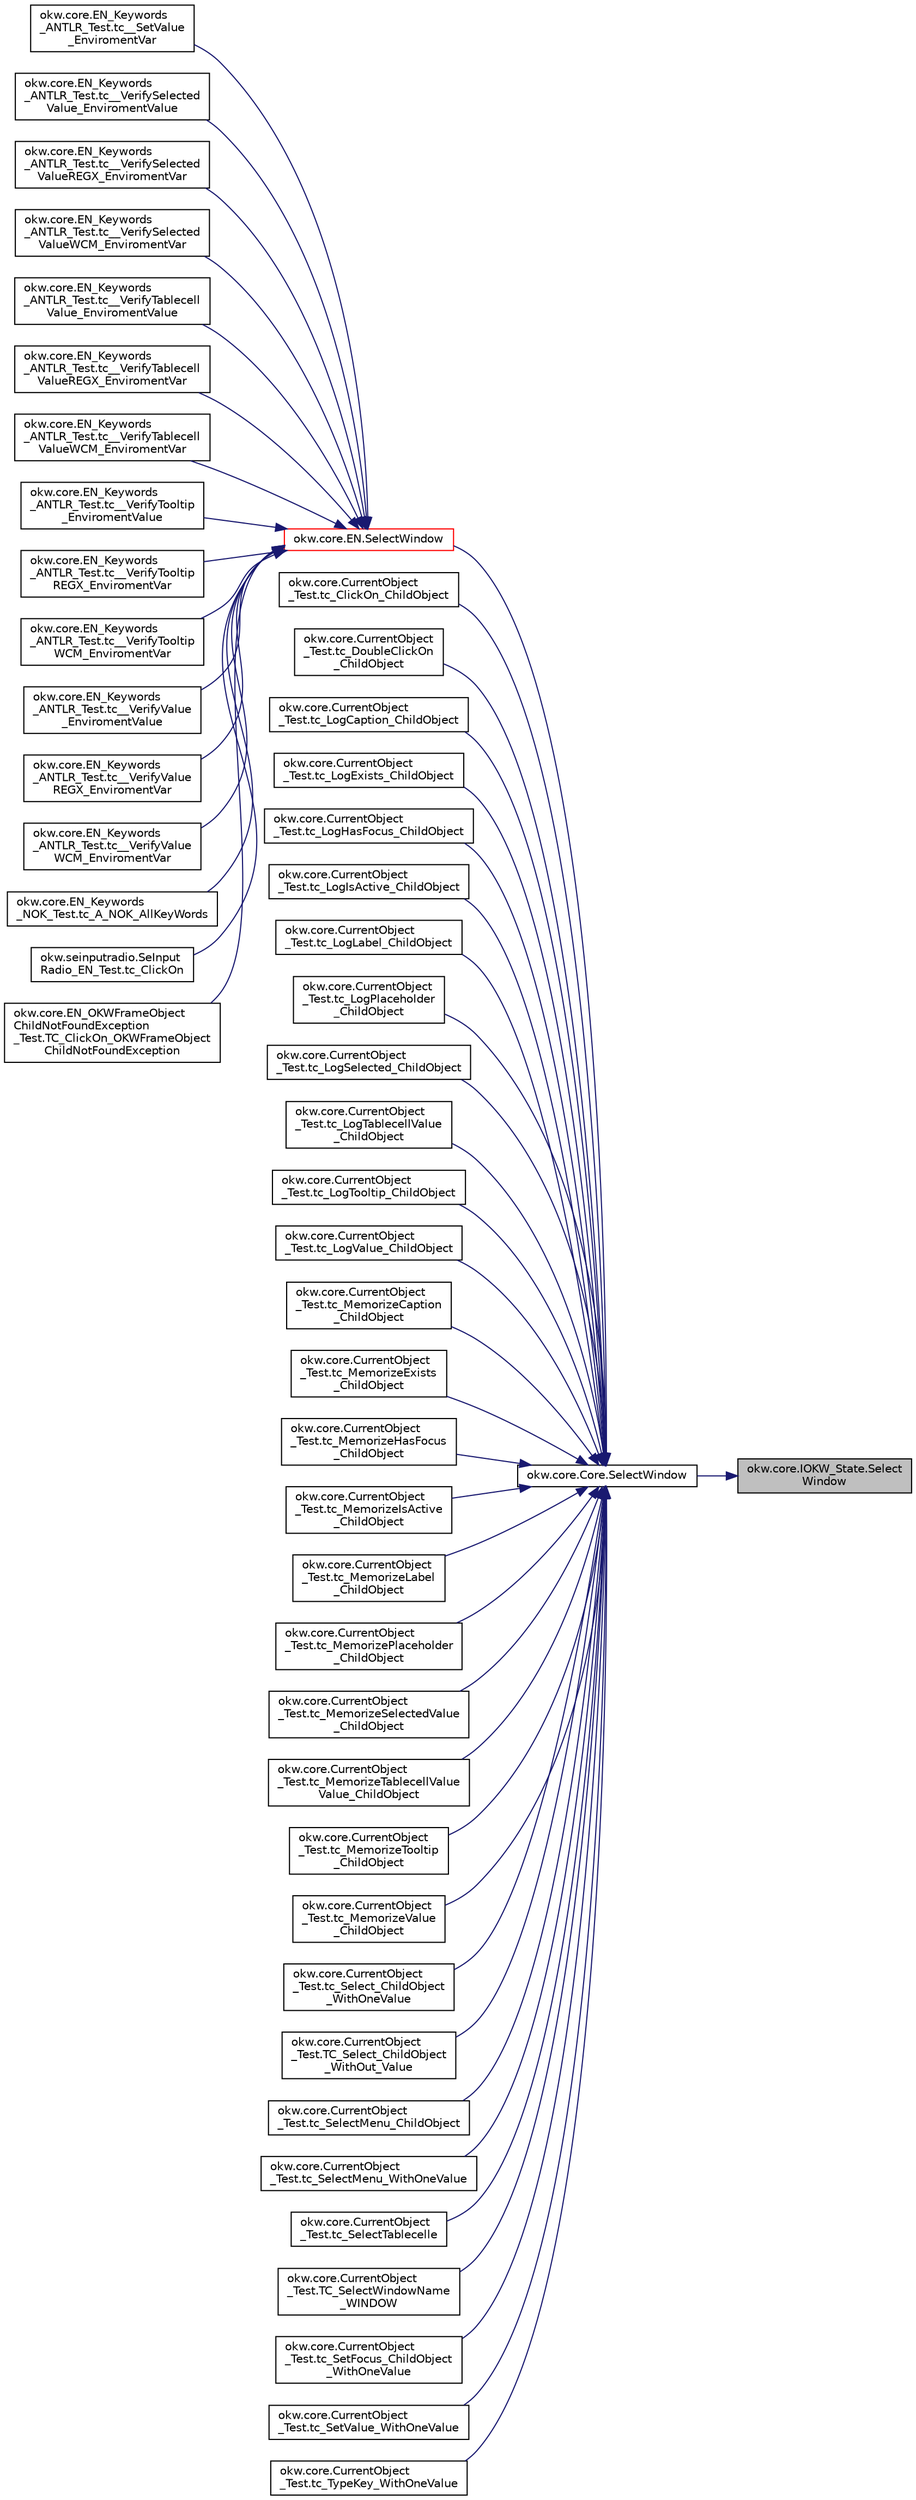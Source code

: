 digraph "okw.core.IOKW_State.SelectWindow"
{
 // INTERACTIVE_SVG=YES
 // LATEX_PDF_SIZE
  edge [fontname="Helvetica",fontsize="10",labelfontname="Helvetica",labelfontsize="10"];
  node [fontname="Helvetica",fontsize="10",shape=record];
  rankdir="RL";
  Node1 [label="okw.core.IOKW_State.Select\lWindow",height=0.2,width=0.4,color="black", fillcolor="grey75", style="filled", fontcolor="black",tooltip="Setzt den Kontext auf das gegebene Fenster."];
  Node1 -> Node2 [dir="back",color="midnightblue",fontsize="10",style="solid",fontname="Helvetica"];
  Node2 [label="okw.core.Core.SelectWindow",height=0.2,width=0.4,color="black", fillcolor="white", style="filled",URL="$classokw_1_1core_1_1_core.html#a6a68660eb5e34965522896e2a5c48314",tooltip="Setzt den Kontext auf das gegebene Fenster."];
  Node2 -> Node3 [dir="back",color="midnightblue",fontsize="10",style="solid",fontname="Helvetica"];
  Node3 [label="okw.core.EN.SelectWindow",height=0.2,width=0.4,color="red", fillcolor="white", style="filled",URL="$classokw_1_1core_1_1_e_n.html#a2b61c2b39a9cfdbdfd25fe0e3d43785b",tooltip="Setzt den Kontext auf das gegebene Fenster."];
  Node3 -> Node4 [dir="back",color="midnightblue",fontsize="10",style="solid",fontname="Helvetica"];
  Node4 [label="okw.core.EN_Keywords\l_ANTLR_Test.tc__SetValue\l_EnviromentVar",height=0.2,width=0.4,color="black", fillcolor="white", style="filled",URL="$classokw_1_1core_1_1_e_n___keywords___a_n_t_l_r___test.html#a60d9444ea7b5cb390ba0d46d0f925590",tooltip="Prüft das Keyword Typekey mit dem Ziel, ob Umgebungsvariablen richtig eingesetzt werden."];
  Node3 -> Node5 [dir="back",color="midnightblue",fontsize="10",style="solid",fontname="Helvetica"];
  Node5 [label="okw.core.EN_Keywords\l_ANTLR_Test.tc__VerifySelected\lValue_EnviromentValue",height=0.2,width=0.4,color="black", fillcolor="white", style="filled",URL="$classokw_1_1core_1_1_e_n___keywords___a_n_t_l_r___test.html#a4a3c50b3260d3b7e3218e073177ab15e",tooltip=" "];
  Node3 -> Node6 [dir="back",color="midnightblue",fontsize="10",style="solid",fontname="Helvetica"];
  Node6 [label="okw.core.EN_Keywords\l_ANTLR_Test.tc__VerifySelected\lValueREGX_EnviromentVar",height=0.2,width=0.4,color="black", fillcolor="white", style="filled",URL="$classokw_1_1core_1_1_e_n___keywords___a_n_t_l_r___test.html#afabf60afd1ddf1d4b3546c9530500dc1",tooltip=" "];
  Node3 -> Node7 [dir="back",color="midnightblue",fontsize="10",style="solid",fontname="Helvetica"];
  Node7 [label="okw.core.EN_Keywords\l_ANTLR_Test.tc__VerifySelected\lValueWCM_EnviromentVar",height=0.2,width=0.4,color="black", fillcolor="white", style="filled",URL="$classokw_1_1core_1_1_e_n___keywords___a_n_t_l_r___test.html#ac3f010481750c1255097fe515af00dc2",tooltip=" "];
  Node3 -> Node8 [dir="back",color="midnightblue",fontsize="10",style="solid",fontname="Helvetica"];
  Node8 [label="okw.core.EN_Keywords\l_ANTLR_Test.tc__VerifyTablecell\lValue_EnviromentValue",height=0.2,width=0.4,color="black", fillcolor="white", style="filled",URL="$classokw_1_1core_1_1_e_n___keywords___a_n_t_l_r___test.html#a72e44e1956bf9f61beee3c0c4a0a0529",tooltip=" "];
  Node3 -> Node9 [dir="back",color="midnightblue",fontsize="10",style="solid",fontname="Helvetica"];
  Node9 [label="okw.core.EN_Keywords\l_ANTLR_Test.tc__VerifyTablecell\lValueREGX_EnviromentVar",height=0.2,width=0.4,color="black", fillcolor="white", style="filled",URL="$classokw_1_1core_1_1_e_n___keywords___a_n_t_l_r___test.html#a658bef6cf5ddb1f36aae666c2df0e2b4",tooltip=" "];
  Node3 -> Node10 [dir="back",color="midnightblue",fontsize="10",style="solid",fontname="Helvetica"];
  Node10 [label="okw.core.EN_Keywords\l_ANTLR_Test.tc__VerifyTablecell\lValueWCM_EnviromentVar",height=0.2,width=0.4,color="black", fillcolor="white", style="filled",URL="$classokw_1_1core_1_1_e_n___keywords___a_n_t_l_r___test.html#a279312baae8a9002d12c8612a683b686",tooltip=" "];
  Node3 -> Node11 [dir="back",color="midnightblue",fontsize="10",style="solid",fontname="Helvetica"];
  Node11 [label="okw.core.EN_Keywords\l_ANTLR_Test.tc__VerifyTooltip\l_EnviromentValue",height=0.2,width=0.4,color="black", fillcolor="white", style="filled",URL="$classokw_1_1core_1_1_e_n___keywords___a_n_t_l_r___test.html#a4ad606615476d86141bdb598f2c21666",tooltip=" "];
  Node3 -> Node12 [dir="back",color="midnightblue",fontsize="10",style="solid",fontname="Helvetica"];
  Node12 [label="okw.core.EN_Keywords\l_ANTLR_Test.tc__VerifyTooltip\lREGX_EnviromentVar",height=0.2,width=0.4,color="black", fillcolor="white", style="filled",URL="$classokw_1_1core_1_1_e_n___keywords___a_n_t_l_r___test.html#a3c08398cfde67e880e73bddc6e70f93f",tooltip=" "];
  Node3 -> Node13 [dir="back",color="midnightblue",fontsize="10",style="solid",fontname="Helvetica"];
  Node13 [label="okw.core.EN_Keywords\l_ANTLR_Test.tc__VerifyTooltip\lWCM_EnviromentVar",height=0.2,width=0.4,color="black", fillcolor="white", style="filled",URL="$classokw_1_1core_1_1_e_n___keywords___a_n_t_l_r___test.html#a8163acc71309a9fd84fe13b35f4b56c2",tooltip=" "];
  Node3 -> Node14 [dir="back",color="midnightblue",fontsize="10",style="solid",fontname="Helvetica"];
  Node14 [label="okw.core.EN_Keywords\l_ANTLR_Test.tc__VerifyValue\l_EnviromentValue",height=0.2,width=0.4,color="black", fillcolor="white", style="filled",URL="$classokw_1_1core_1_1_e_n___keywords___a_n_t_l_r___test.html#a69a2b4ab3ce9ac32a1301aacf331381a",tooltip=" "];
  Node3 -> Node15 [dir="back",color="midnightblue",fontsize="10",style="solid",fontname="Helvetica"];
  Node15 [label="okw.core.EN_Keywords\l_ANTLR_Test.tc__VerifyValue\lREGX_EnviromentVar",height=0.2,width=0.4,color="black", fillcolor="white", style="filled",URL="$classokw_1_1core_1_1_e_n___keywords___a_n_t_l_r___test.html#ab63d377a1eedcf2ca8e7591678151037",tooltip=" "];
  Node3 -> Node16 [dir="back",color="midnightblue",fontsize="10",style="solid",fontname="Helvetica"];
  Node16 [label="okw.core.EN_Keywords\l_ANTLR_Test.tc__VerifyValue\lWCM_EnviromentVar",height=0.2,width=0.4,color="black", fillcolor="white", style="filled",URL="$classokw_1_1core_1_1_e_n___keywords___a_n_t_l_r___test.html#a1d46f5f62a325650f18b0f9f2fa5fe32",tooltip=" "];
  Node3 -> Node17 [dir="back",color="midnightblue",fontsize="10",style="solid",fontname="Helvetica"];
  Node17 [label="okw.core.EN_Keywords\l_NOK_Test.tc_A_NOK_AllKeyWords",height=0.2,width=0.4,color="black", fillcolor="white", style="filled",URL="$classokw_1_1core_1_1_e_n___keywords___n_o_k___test.html#accf1c3d2b1258a59b77ae759a7ee0aeb",tooltip="Prüft methoden aufruf für einen einfachen Click."];
  Node3 -> Node18 [dir="back",color="midnightblue",fontsize="10",style="solid",fontname="Helvetica"];
  Node18 [label="okw.seinputradio.SeInput\lRadio_EN_Test.tc_ClickOn",height=0.2,width=0.4,color="black", fillcolor="white", style="filled",URL="$classokw_1_1seinputradio_1_1_se_input_radio___e_n___test.html#a9f60058d4056c5fef76fc3eed794f57c",tooltip="Test des Schlüsselwortes ClickOn() für den GUI-Adapter SeInputRadio."];
  Node3 -> Node19 [dir="back",color="midnightblue",fontsize="10",style="solid",fontname="Helvetica"];
  Node19 [label="okw.core.EN_OKWFrameObject\lChildNotFoundException\l_Test.TC_ClickOn_OKWFrameObject\lChildNotFoundException",height=0.2,width=0.4,color="black", fillcolor="white", style="filled",URL="$classokw_1_1core_1_1_e_n___o_k_w_frame_object_child_not_found_exception___test.html#ab400c3e29f8f6bd9f0e70df363ea5f35",tooltip="Prüft ob die Ausnahme OKWFrameObjectChildNotFoundException durch ClickOn ausgelöst wird,..."];
  Node2 -> Node832 [dir="back",color="midnightblue",fontsize="10",style="solid",fontname="Helvetica"];
  Node832 [label="okw.core.CurrentObject\l_Test.tc_ClickOn_ChildObject",height=0.2,width=0.4,color="black", fillcolor="white", style="filled",URL="$classokw_1_1core_1_1_current_object___test.html#a2fe4ea5049e633182621aea87f5c2a8f",tooltip="Testziel: Prüft den Aufruf der Methode ClickOn( \"FN\" ) im ChildObject."];
  Node2 -> Node833 [dir="back",color="midnightblue",fontsize="10",style="solid",fontname="Helvetica"];
  Node833 [label="okw.core.CurrentObject\l_Test.tc_DoubleClickOn\l_ChildObject",height=0.2,width=0.4,color="black", fillcolor="white", style="filled",URL="$classokw_1_1core_1_1_current_object___test.html#ab0c36cf24c3d1499774026d1b172ae2c",tooltip="Testziel: Prüft den Aufruf der Methode DoubleClickOn( \"FN\" ) im ChildObject."];
  Node2 -> Node834 [dir="back",color="midnightblue",fontsize="10",style="solid",fontname="Helvetica"];
  Node834 [label="okw.core.CurrentObject\l_Test.tc_LogCaption_ChildObject",height=0.2,width=0.4,color="black", fillcolor="white", style="filled",URL="$classokw_1_1core_1_1_current_object___test.html#a9d18006717bf17ef3f3fbbe1fdf35a63",tooltip="Testziel: Prüft den Aufruf der Methode LogCaption( \"FN\" ) im ChildObject."];
  Node2 -> Node835 [dir="back",color="midnightblue",fontsize="10",style="solid",fontname="Helvetica"];
  Node835 [label="okw.core.CurrentObject\l_Test.tc_LogExists_ChildObject",height=0.2,width=0.4,color="black", fillcolor="white", style="filled",URL="$classokw_1_1core_1_1_current_object___test.html#a3af3ee26cd57443cdc1a3126836ac628",tooltip="Testziel: Prüft den Aufruf der Methode LogExists( \"FN\" ) im ChildObject."];
  Node2 -> Node836 [dir="back",color="midnightblue",fontsize="10",style="solid",fontname="Helvetica"];
  Node836 [label="okw.core.CurrentObject\l_Test.tc_LogHasFocus_ChildObject",height=0.2,width=0.4,color="black", fillcolor="white", style="filled",URL="$classokw_1_1core_1_1_current_object___test.html#a2d6b28ef6db7e3e30a236d2a9d3a1c5b",tooltip="Testziel: Prüft den Aufruf der Methode LogExists( \"FN\" ) im ChildObject."];
  Node2 -> Node837 [dir="back",color="midnightblue",fontsize="10",style="solid",fontname="Helvetica"];
  Node837 [label="okw.core.CurrentObject\l_Test.tc_LogIsActive_ChildObject",height=0.2,width=0.4,color="black", fillcolor="white", style="filled",URL="$classokw_1_1core_1_1_current_object___test.html#ac58a25319b9eafc624904f3c2f262438",tooltip="Testziel: Prüft den Aufruf der Methode LogExists( \"FN\" ) im ChildObject."];
  Node2 -> Node838 [dir="back",color="midnightblue",fontsize="10",style="solid",fontname="Helvetica"];
  Node838 [label="okw.core.CurrentObject\l_Test.tc_LogLabel_ChildObject",height=0.2,width=0.4,color="black", fillcolor="white", style="filled",URL="$classokw_1_1core_1_1_current_object___test.html#a9da72c22aaec65c3c7fe8478dc8cce23",tooltip="Testziel: Prüft den Aufruf der Methode LogLabel( \"FN\" ) im ChildObject."];
  Node2 -> Node839 [dir="back",color="midnightblue",fontsize="10",style="solid",fontname="Helvetica"];
  Node839 [label="okw.core.CurrentObject\l_Test.tc_LogPlaceholder\l_ChildObject",height=0.2,width=0.4,color="black", fillcolor="white", style="filled",URL="$classokw_1_1core_1_1_current_object___test.html#a7612d5c86296d54b1122346fd1117e8c",tooltip="Testziel: Prüft den Aufruf der Methode LogPlaceholder( \"FN\" ) im ChildObject."];
  Node2 -> Node840 [dir="back",color="midnightblue",fontsize="10",style="solid",fontname="Helvetica"];
  Node840 [label="okw.core.CurrentObject\l_Test.tc_LogSelected_ChildObject",height=0.2,width=0.4,color="black", fillcolor="white", style="filled",URL="$classokw_1_1core_1_1_current_object___test.html#a8a0a39a42dd658626726e6b996fa0d10",tooltip="Testziel: Prüft den Aufruf der Methode LogCaption( \"FN\" ) im ChildObject."];
  Node2 -> Node841 [dir="back",color="midnightblue",fontsize="10",style="solid",fontname="Helvetica"];
  Node841 [label="okw.core.CurrentObject\l_Test.tc_LogTablecellValue\l_ChildObject",height=0.2,width=0.4,color="black", fillcolor="white", style="filled",URL="$classokw_1_1core_1_1_current_object___test.html#a470773dd1468bde0e5df0a942902360c",tooltip="Testziel: Prüft den Aufruf der Methode LogTablecellValue( \"FN\", COL, ROW ) im ChildObject."];
  Node2 -> Node842 [dir="back",color="midnightblue",fontsize="10",style="solid",fontname="Helvetica"];
  Node842 [label="okw.core.CurrentObject\l_Test.tc_LogTooltip_ChildObject",height=0.2,width=0.4,color="black", fillcolor="white", style="filled",URL="$classokw_1_1core_1_1_current_object___test.html#a4e1ae4f5b702c6fa3451396cd7a12331",tooltip="Testziel: Prüft den Aufruf der Methode LogTooltip( \"FN\" ) im ChildObject."];
  Node2 -> Node843 [dir="back",color="midnightblue",fontsize="10",style="solid",fontname="Helvetica"];
  Node843 [label="okw.core.CurrentObject\l_Test.tc_LogValue_ChildObject",height=0.2,width=0.4,color="black", fillcolor="white", style="filled",URL="$classokw_1_1core_1_1_current_object___test.html#a4fc7f1c52a363458a258f54288a9b74e",tooltip="Testziel: Prüft den Aufruf der Methode LogTooltip( \"FN\" ) im ChildObject."];
  Node2 -> Node844 [dir="back",color="midnightblue",fontsize="10",style="solid",fontname="Helvetica"];
  Node844 [label="okw.core.CurrentObject\l_Test.tc_MemorizeCaption\l_ChildObject",height=0.2,width=0.4,color="black", fillcolor="white", style="filled",URL="$classokw_1_1core_1_1_current_object___test.html#aa1febf6b516ce833a6faee16d1fede7d",tooltip="Testziel: Prüft den Aufruf der Methode MemorizeCaption( FN, MemKey ) im ChildObject."];
  Node2 -> Node845 [dir="back",color="midnightblue",fontsize="10",style="solid",fontname="Helvetica"];
  Node845 [label="okw.core.CurrentObject\l_Test.tc_MemorizeExists\l_ChildObject",height=0.2,width=0.4,color="black", fillcolor="white", style="filled",URL="$classokw_1_1core_1_1_current_object___test.html#aba4fbe7950a69a7ef19d8c74441645ff",tooltip="Testziel: Prüft den Aufruf der Methode MemorizeExists( FN, MemKey ) im ChildObject."];
  Node2 -> Node846 [dir="back",color="midnightblue",fontsize="10",style="solid",fontname="Helvetica"];
  Node846 [label="okw.core.CurrentObject\l_Test.tc_MemorizeHasFocus\l_ChildObject",height=0.2,width=0.4,color="black", fillcolor="white", style="filled",URL="$classokw_1_1core_1_1_current_object___test.html#aea98fdc54d554792ed8cbd78cf297d50",tooltip="Testziel: Prüft den Aufruf der Methode MemorizeHasFocus( FN, MemKey ) im ChildObject."];
  Node2 -> Node847 [dir="back",color="midnightblue",fontsize="10",style="solid",fontname="Helvetica"];
  Node847 [label="okw.core.CurrentObject\l_Test.tc_MemorizeIsActive\l_ChildObject",height=0.2,width=0.4,color="black", fillcolor="white", style="filled",URL="$classokw_1_1core_1_1_current_object___test.html#a071092391826959809ec74f3c4d2ec59",tooltip="Testziel: Prüft den Aufruf der Methode MemorizeIsActive( FN, MemKey ) im ChildObject."];
  Node2 -> Node848 [dir="back",color="midnightblue",fontsize="10",style="solid",fontname="Helvetica"];
  Node848 [label="okw.core.CurrentObject\l_Test.tc_MemorizeLabel\l_ChildObject",height=0.2,width=0.4,color="black", fillcolor="white", style="filled",URL="$classokw_1_1core_1_1_current_object___test.html#a2d646495904f5919262132a7e3baae3c",tooltip="Testziel: Prüft den Aufruf der Methode MemorizeLabel( FN, MemKey ) im ChildObject."];
  Node2 -> Node849 [dir="back",color="midnightblue",fontsize="10",style="solid",fontname="Helvetica"];
  Node849 [label="okw.core.CurrentObject\l_Test.tc_MemorizePlaceholder\l_ChildObject",height=0.2,width=0.4,color="black", fillcolor="white", style="filled",URL="$classokw_1_1core_1_1_current_object___test.html#a4fdb55b1d3766eb87352b0dd74d75a86",tooltip="Testziel: Prüft den Aufruf der Methode MemorizePlaceholder( FN, MemKey ) im ChildObject."];
  Node2 -> Node850 [dir="back",color="midnightblue",fontsize="10",style="solid",fontname="Helvetica"];
  Node850 [label="okw.core.CurrentObject\l_Test.tc_MemorizeSelectedValue\l_ChildObject",height=0.2,width=0.4,color="black", fillcolor="white", style="filled",URL="$classokw_1_1core_1_1_current_object___test.html#a8150cc2adcce05ac8c0b7cfbaa489c12",tooltip="Testziel: Prüft den Aufruf der Methode MemorizeSelectedValue( FN, MemKey ) im ChildObject."];
  Node2 -> Node851 [dir="back",color="midnightblue",fontsize="10",style="solid",fontname="Helvetica"];
  Node851 [label="okw.core.CurrentObject\l_Test.tc_MemorizeTablecellValue\lValue_ChildObject",height=0.2,width=0.4,color="black", fillcolor="white", style="filled",URL="$classokw_1_1core_1_1_current_object___test.html#aefef14ea88c3a0d237d4d94d6e60967e",tooltip="Testziel: Prüft den Aufruf der Methode MemorizeSelectedValue( FN, MemKey ) im ChildObject."];
  Node2 -> Node852 [dir="back",color="midnightblue",fontsize="10",style="solid",fontname="Helvetica"];
  Node852 [label="okw.core.CurrentObject\l_Test.tc_MemorizeTooltip\l_ChildObject",height=0.2,width=0.4,color="black", fillcolor="white", style="filled",URL="$classokw_1_1core_1_1_current_object___test.html#a8f8f5284afc1ad9c42422239a21202d3",tooltip="Testziel: Prüft den Aufruf der Methode MemorizeTooltip( FN, MemKey ) im ChildObject."];
  Node2 -> Node853 [dir="back",color="midnightblue",fontsize="10",style="solid",fontname="Helvetica"];
  Node853 [label="okw.core.CurrentObject\l_Test.tc_MemorizeValue\l_ChildObject",height=0.2,width=0.4,color="black", fillcolor="white", style="filled",URL="$classokw_1_1core_1_1_current_object___test.html#ab2f10d0f4cdbd65c3a77d5a65219a93b",tooltip="Testziel: Prüft den Aufruf der Methode MemorizeValue( FN, MemKey ) im ChildObject."];
  Node2 -> Node854 [dir="back",color="midnightblue",fontsize="10",style="solid",fontname="Helvetica"];
  Node854 [label="okw.core.CurrentObject\l_Test.tc_Select_ChildObject\l_WithOneValue",height=0.2,width=0.4,color="black", fillcolor="white", style="filled",URL="$classokw_1_1core_1_1_current_object___test.html#ac1071c1b982db99b63d4951520023fb0",tooltip="Testziel: Prüft den Aufruf der Methode Select( \"FN\", \"One Value\" ) im ChildObject."];
  Node2 -> Node855 [dir="back",color="midnightblue",fontsize="10",style="solid",fontname="Helvetica"];
  Node855 [label="okw.core.CurrentObject\l_Test.TC_Select_ChildObject\l_WithOut_Value",height=0.2,width=0.4,color="black", fillcolor="white", style="filled",URL="$classokw_1_1core_1_1_current_object___test.html#a6ba92c08d267a77ce11c133769c9b1b9",tooltip="Ts the c_ select_ child object_ with out_ value."];
  Node2 -> Node856 [dir="back",color="midnightblue",fontsize="10",style="solid",fontname="Helvetica"];
  Node856 [label="okw.core.CurrentObject\l_Test.tc_SelectMenu_ChildObject",height=0.2,width=0.4,color="black", fillcolor="white", style="filled",URL="$classokw_1_1core_1_1_current_object___test.html#a38f699ff1c42f2b01a051c7932312e51",tooltip="Testziel: Prüft den Aufruf der Methode SelectMenu( \"FN\" ) im ChildObject."];
  Node2 -> Node857 [dir="back",color="midnightblue",fontsize="10",style="solid",fontname="Helvetica"];
  Node857 [label="okw.core.CurrentObject\l_Test.tc_SelectMenu_WithOneValue",height=0.2,width=0.4,color="black", fillcolor="white", style="filled",URL="$classokw_1_1core_1_1_current_object___test.html#a9526f44234b4b874d5f476c781a3069c",tooltip="Testziel: Prüft den Aufruf der Methode SelectMenu( FN ) im ChildObject."];
  Node2 -> Node858 [dir="back",color="midnightblue",fontsize="10",style="solid",fontname="Helvetica"];
  Node858 [label="okw.core.CurrentObject\l_Test.tc_SelectTablecelle",height=0.2,width=0.4,color="black", fillcolor="white", style="filled",URL="$classokw_1_1core_1_1_current_object___test.html#a51c300e8232a0eeb42eb5731f004f357",tooltip="Testziel: Prüft den Aufruf der Methode SelectTablecell( FN, COL, ROW ) im ChildObject."];
  Node2 -> Node859 [dir="back",color="midnightblue",fontsize="10",style="solid",fontname="Helvetica"];
  Node859 [label="okw.core.CurrentObject\l_Test.TC_SelectWindowName\l_WINDOW",height=0.2,width=0.4,color="black", fillcolor="white", style="filled",URL="$classokw_1_1core_1_1_current_object___test.html#a849a9b0404a36c194ca8e6ea3a955309",tooltip="OKW.Select unit-test for the Keyword >>Select: \"WindowName#WINDOW\"<<."];
  Node2 -> Node860 [dir="back",color="midnightblue",fontsize="10",style="solid",fontname="Helvetica"];
  Node860 [label="okw.core.CurrentObject\l_Test.tc_SetFocus_ChildObject\l_WithOneValue",height=0.2,width=0.4,color="black", fillcolor="white", style="filled",URL="$classokw_1_1core_1_1_current_object___test.html#ab84d1f17d30a87057eb8002311d29b4d",tooltip="Testziel: Prüft den Aufruf der Methode SetFocus( \"FN\" ) im ChildObject."];
  Node2 -> Node861 [dir="back",color="midnightblue",fontsize="10",style="solid",fontname="Helvetica"];
  Node861 [label="okw.core.CurrentObject\l_Test.tc_SetValue_WithOneValue",height=0.2,width=0.4,color="black", fillcolor="white", style="filled",URL="$classokw_1_1core_1_1_current_object___test.html#aacd0f92d255d2cc711c16aec78b85883",tooltip="Testziel: Prüft den Aufruf der Methode SetValue( FN, Val ) im ChildObject."];
  Node2 -> Node862 [dir="back",color="midnightblue",fontsize="10",style="solid",fontname="Helvetica"];
  Node862 [label="okw.core.CurrentObject\l_Test.tc_TypeKey_WithOneValue",height=0.2,width=0.4,color="black", fillcolor="white", style="filled",URL="$classokw_1_1core_1_1_current_object___test.html#aa9046c344d8051104676000e5303b56c",tooltip="Testziel: Prüft den Aufruf der Methode TypeKey( FN, Val ) im ChildObject."];
}
